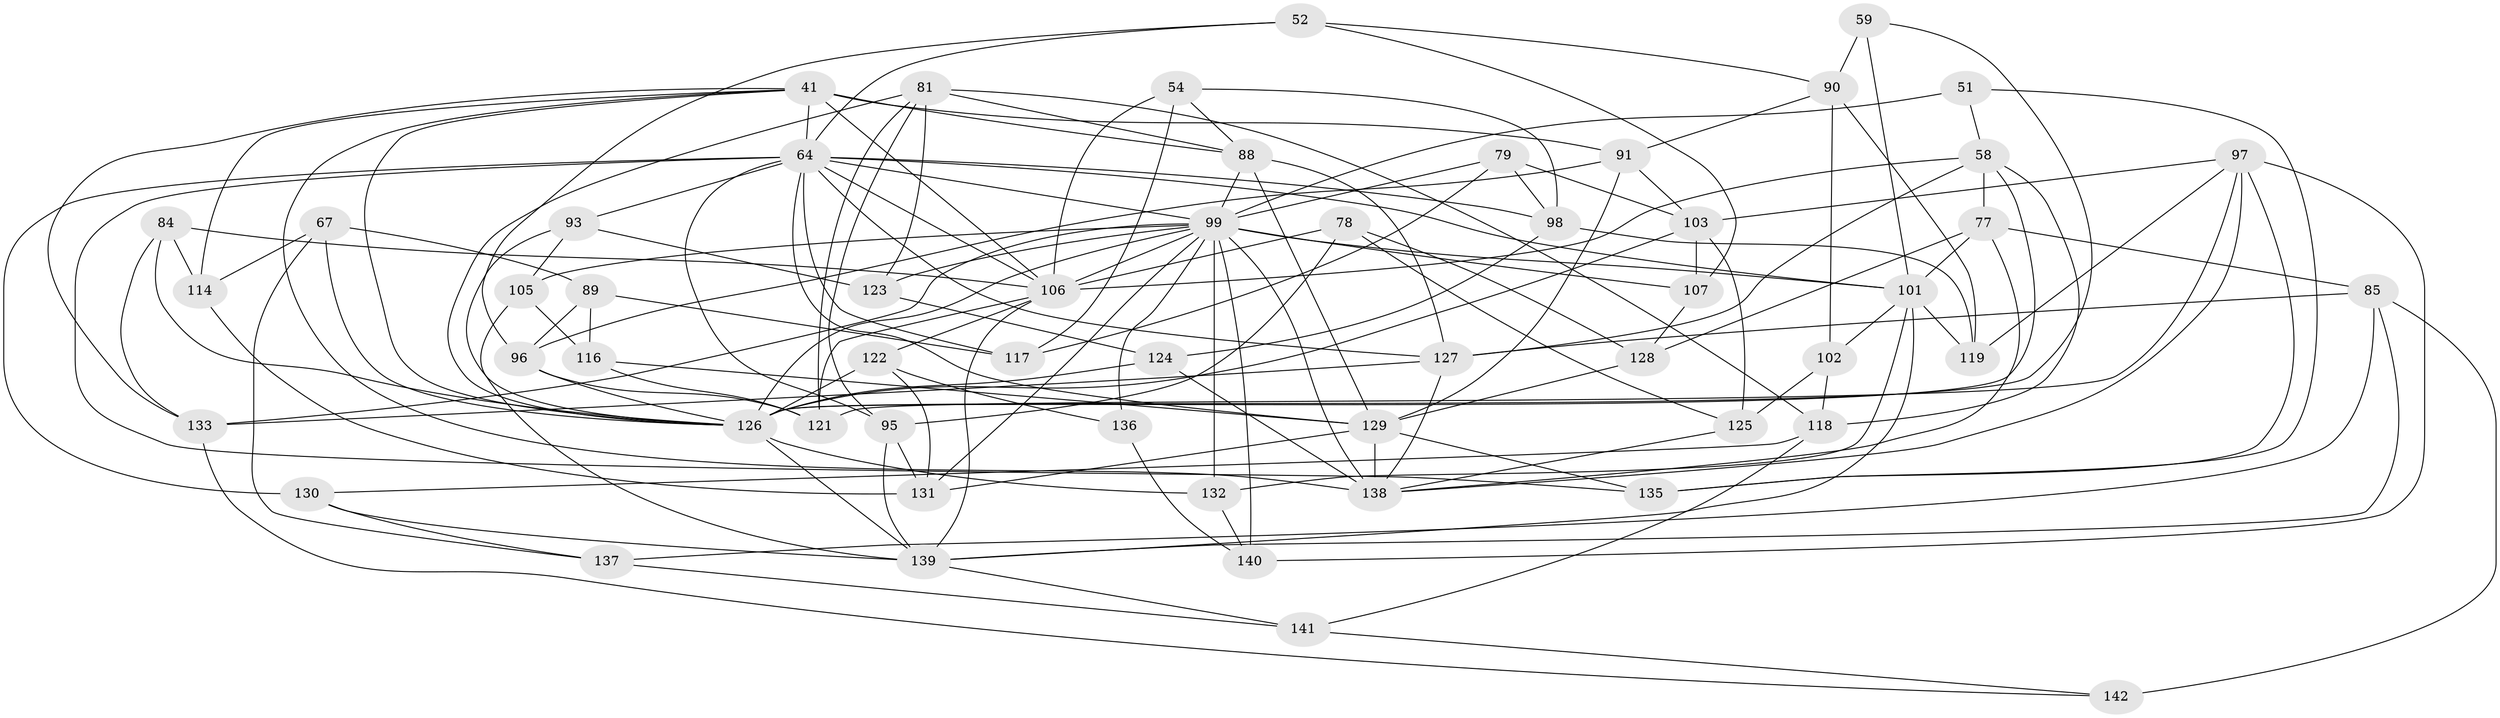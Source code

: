 // original degree distribution, {4: 1.0}
// Generated by graph-tools (version 1.1) at 2025/02/03/04/25 22:02:21]
// undirected, 56 vertices, 150 edges
graph export_dot {
graph [start="1"]
  node [color=gray90,style=filled];
  41 [super="+32"];
  51;
  52;
  54;
  58 [super="+33+40"];
  59;
  64 [super="+3+42+46+48"];
  67 [super="+50"];
  77 [super="+74"];
  78;
  79;
  81 [super="+43"];
  84;
  85 [super="+15"];
  88 [super="+60+61"];
  89 [super="+63"];
  90 [super="+49"];
  91 [super="+76"];
  93;
  95 [super="+30"];
  96 [super="+92"];
  97 [super="+5"];
  98 [super="+20+82"];
  99 [super="+28+72+34+55+57+36"];
  101 [super="+31+37+100+68"];
  102;
  103 [super="+73"];
  105;
  106 [super="+17+94+104+44"];
  107;
  114;
  116 [super="+86"];
  117;
  118 [super="+62"];
  119 [super="+111"];
  121 [super="+115+6"];
  122;
  123;
  124;
  125 [super="+70"];
  126 [super="+112+87"];
  127 [super="+80"];
  128;
  129 [super="+25+108+120"];
  130 [super="+110"];
  131 [super="+65"];
  132 [super="+45"];
  133 [super="+109"];
  135;
  136 [super="+39"];
  137;
  138 [super="+134"];
  139 [super="+66+71"];
  140 [super="+18"];
  141;
  142;
  41 -- 133;
  41 -- 106 [weight=2];
  41 -- 114;
  41 -- 91 [weight=2];
  41 -- 126;
  41 -- 138;
  41 -- 88;
  41 -- 64;
  51 -- 135;
  51 -- 99 [weight=2];
  51 -- 58;
  52 -- 96;
  52 -- 64;
  52 -- 107;
  52 -- 90;
  54 -- 88;
  54 -- 117;
  54 -- 98;
  54 -- 106;
  58 -- 126 [weight=2];
  58 -- 77 [weight=2];
  58 -- 118;
  58 -- 106;
  58 -- 127;
  59 -- 101;
  59 -- 90 [weight=2];
  59 -- 126;
  64 -- 127;
  64 -- 130 [weight=2];
  64 -- 135;
  64 -- 95;
  64 -- 106 [weight=2];
  64 -- 98 [weight=3];
  64 -- 101 [weight=2];
  64 -- 99 [weight=2];
  64 -- 117;
  64 -- 129 [weight=2];
  64 -- 93;
  67 -- 89 [weight=2];
  67 -- 126 [weight=2];
  67 -- 137;
  67 -- 114;
  77 -- 85;
  77 -- 101;
  77 -- 128;
  77 -- 138;
  78 -- 128;
  78 -- 125;
  78 -- 95;
  78 -- 106;
  79 -- 117;
  79 -- 99;
  79 -- 103;
  79 -- 98;
  81 -- 121;
  81 -- 123;
  81 -- 88;
  81 -- 118;
  81 -- 126;
  81 -- 95;
  84 -- 114;
  84 -- 133;
  84 -- 106;
  84 -- 126;
  85 -- 142 [weight=2];
  85 -- 137;
  85 -- 139;
  85 -- 127;
  88 -- 99;
  88 -- 127 [weight=3];
  88 -- 129;
  89 -- 116 [weight=2];
  89 -- 117;
  89 -- 96;
  90 -- 91;
  90 -- 119;
  90 -- 102;
  91 -- 103;
  91 -- 96;
  91 -- 129;
  93 -- 105;
  93 -- 123;
  93 -- 126;
  95 -- 131 [weight=2];
  95 -- 139;
  96 -- 126 [weight=2];
  96 -- 121;
  97 -- 135;
  97 -- 140 [weight=2];
  97 -- 103;
  97 -- 121 [weight=2];
  97 -- 119;
  97 -- 138;
  98 -- 124;
  98 -- 119 [weight=2];
  99 -- 107;
  99 -- 131;
  99 -- 133;
  99 -- 105;
  99 -- 140;
  99 -- 138 [weight=3];
  99 -- 132 [weight=3];
  99 -- 136 [weight=3];
  99 -- 101 [weight=2];
  99 -- 106 [weight=2];
  99 -- 126;
  99 -- 123;
  101 -- 119 [weight=2];
  101 -- 132;
  101 -- 102;
  101 -- 139 [weight=2];
  102 -- 118;
  102 -- 125;
  103 -- 125 [weight=3];
  103 -- 107;
  103 -- 126 [weight=3];
  105 -- 116;
  105 -- 139;
  106 -- 139;
  106 -- 122;
  106 -- 121 [weight=2];
  107 -- 128;
  114 -- 131;
  116 -- 121 [weight=2];
  116 -- 129;
  118 -- 130 [weight=2];
  118 -- 141;
  122 -- 136;
  122 -- 131;
  122 -- 126;
  123 -- 124;
  124 -- 126;
  124 -- 138;
  125 -- 138;
  126 -- 132;
  126 -- 139 [weight=2];
  127 -- 138 [weight=2];
  127 -- 133 [weight=2];
  128 -- 129;
  129 -- 131 [weight=3];
  129 -- 135;
  129 -- 138 [weight=2];
  130 -- 137;
  130 -- 139;
  132 -- 140;
  133 -- 142;
  136 -- 140 [weight=2];
  137 -- 141;
  139 -- 141;
  141 -- 142;
}
